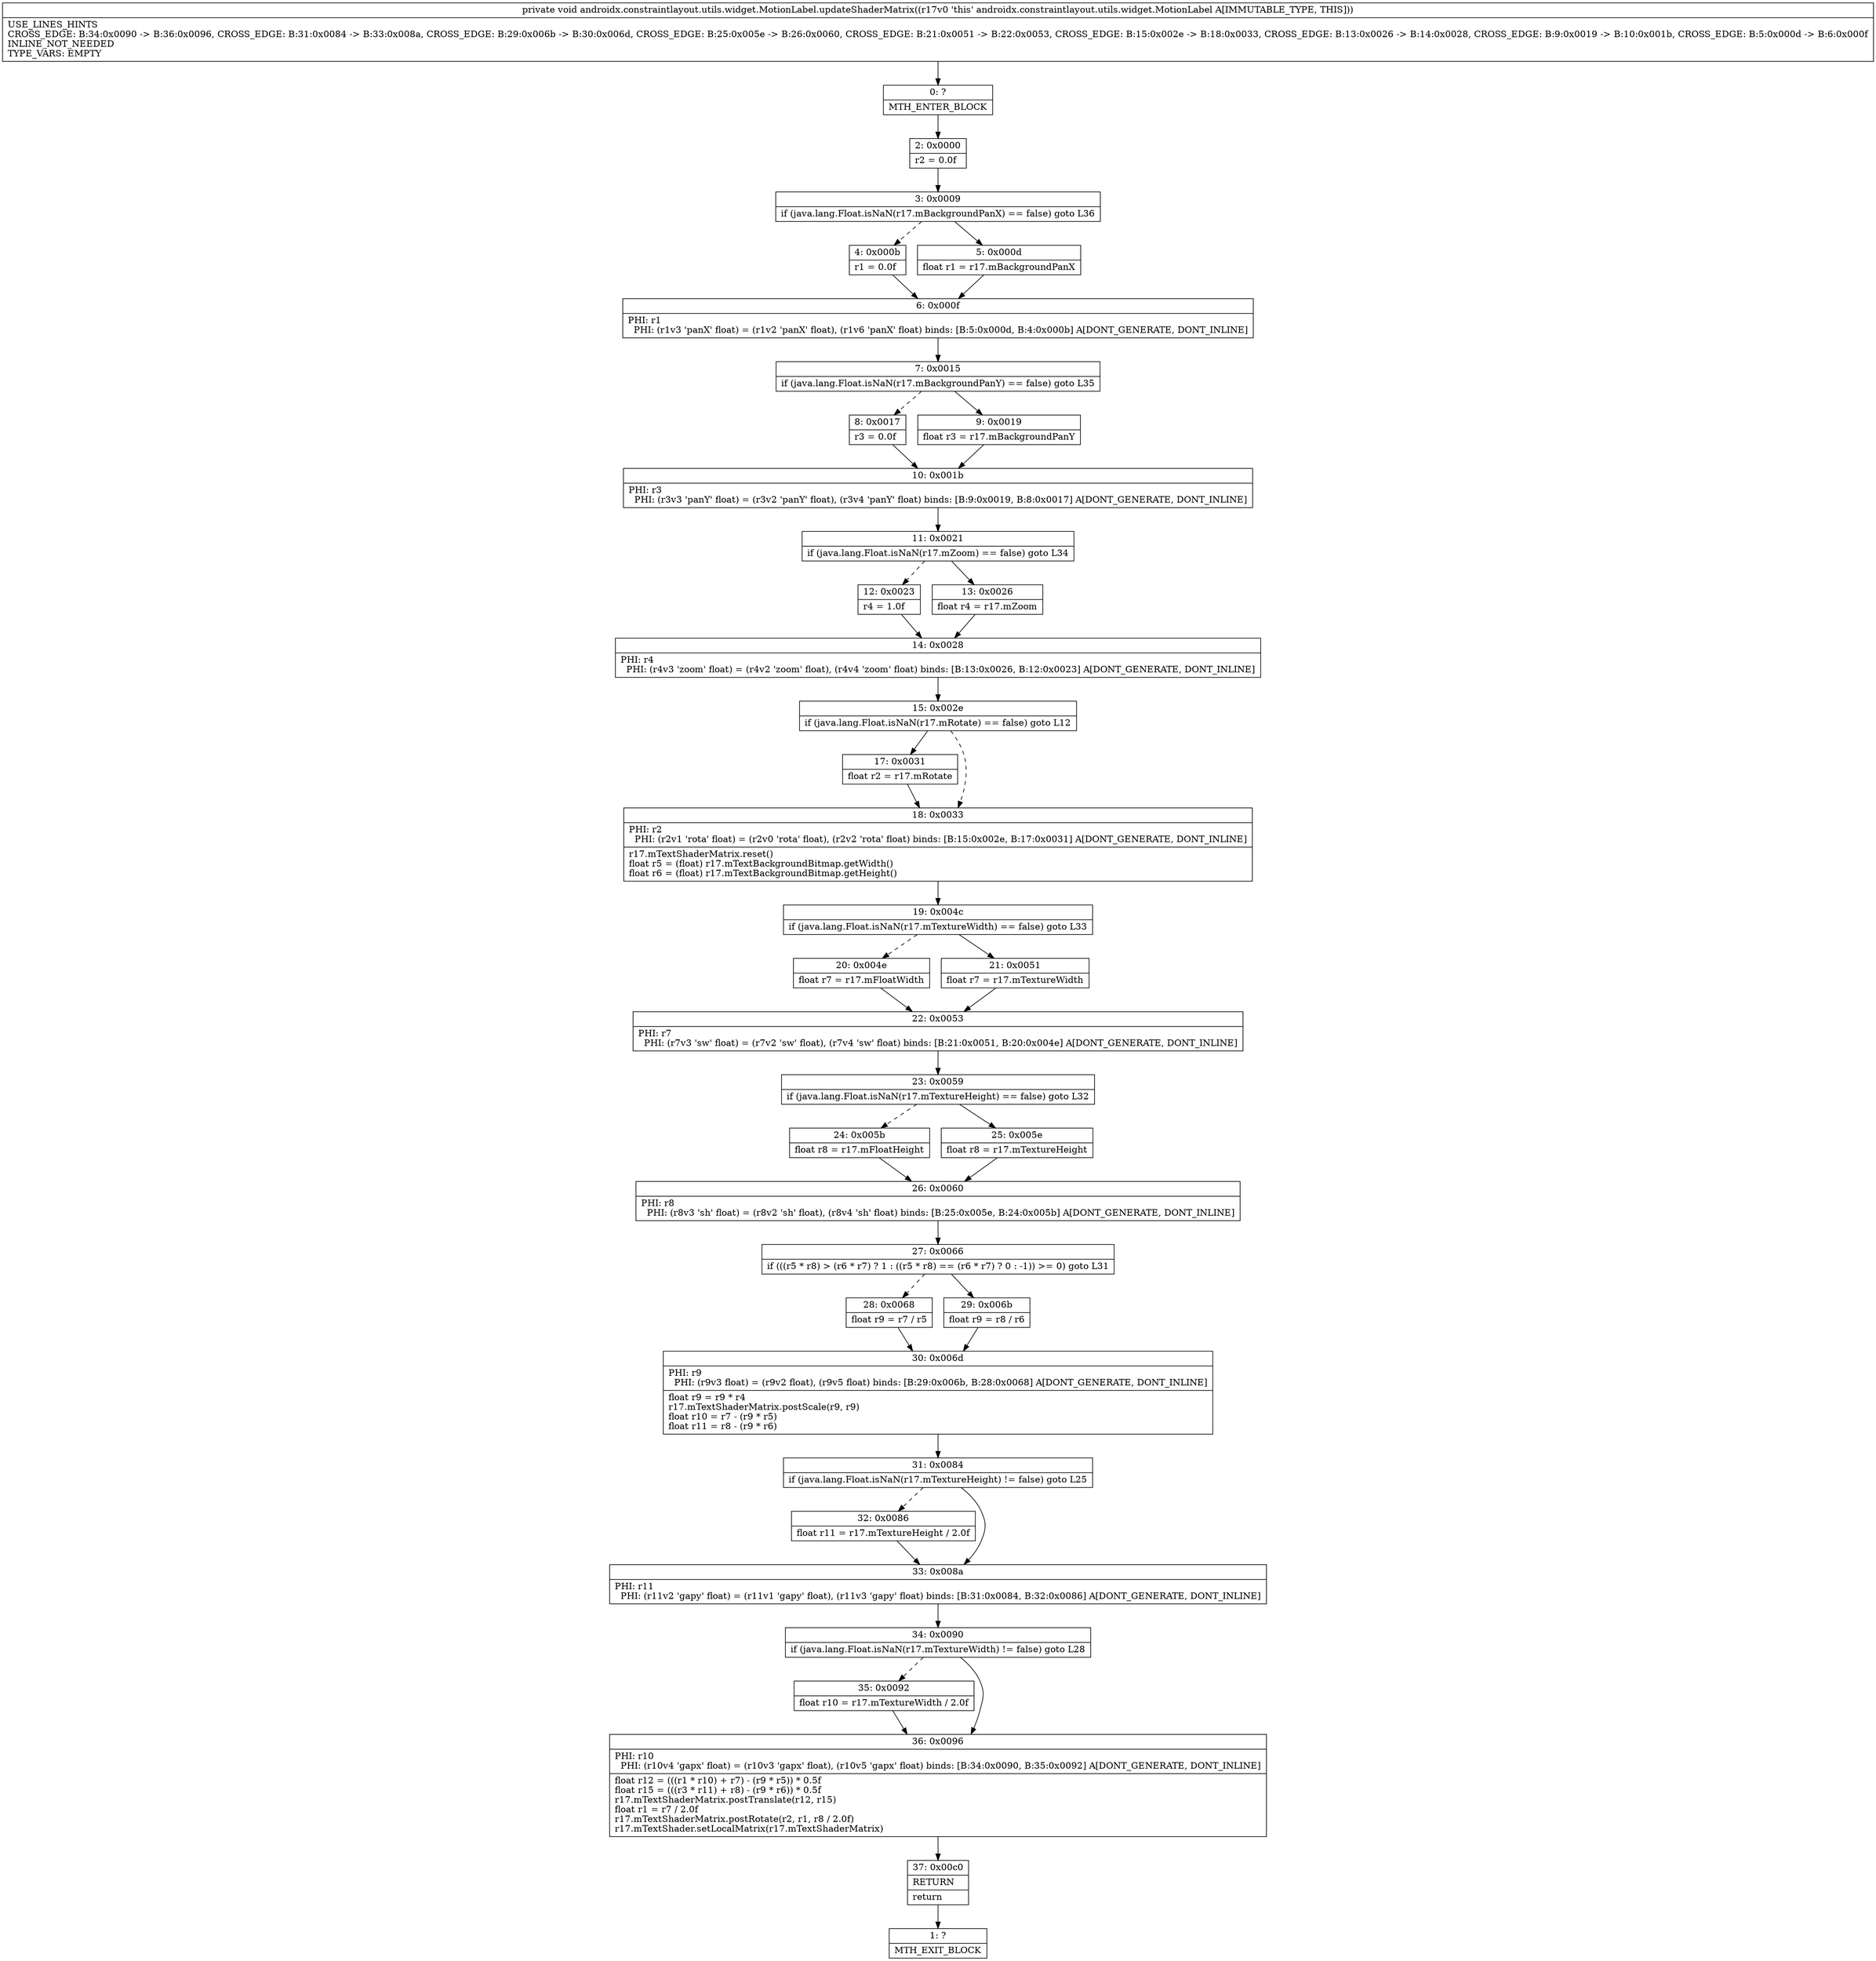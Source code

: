 digraph "CFG forandroidx.constraintlayout.utils.widget.MotionLabel.updateShaderMatrix()V" {
Node_0 [shape=record,label="{0\:\ ?|MTH_ENTER_BLOCK\l}"];
Node_2 [shape=record,label="{2\:\ 0x0000|r2 = 0.0f\l}"];
Node_3 [shape=record,label="{3\:\ 0x0009|if (java.lang.Float.isNaN(r17.mBackgroundPanX) == false) goto L36\l}"];
Node_4 [shape=record,label="{4\:\ 0x000b|r1 = 0.0f\l}"];
Node_6 [shape=record,label="{6\:\ 0x000f|PHI: r1 \l  PHI: (r1v3 'panX' float) = (r1v2 'panX' float), (r1v6 'panX' float) binds: [B:5:0x000d, B:4:0x000b] A[DONT_GENERATE, DONT_INLINE]\l}"];
Node_7 [shape=record,label="{7\:\ 0x0015|if (java.lang.Float.isNaN(r17.mBackgroundPanY) == false) goto L35\l}"];
Node_8 [shape=record,label="{8\:\ 0x0017|r3 = 0.0f\l}"];
Node_10 [shape=record,label="{10\:\ 0x001b|PHI: r3 \l  PHI: (r3v3 'panY' float) = (r3v2 'panY' float), (r3v4 'panY' float) binds: [B:9:0x0019, B:8:0x0017] A[DONT_GENERATE, DONT_INLINE]\l}"];
Node_11 [shape=record,label="{11\:\ 0x0021|if (java.lang.Float.isNaN(r17.mZoom) == false) goto L34\l}"];
Node_12 [shape=record,label="{12\:\ 0x0023|r4 = 1.0f\l}"];
Node_14 [shape=record,label="{14\:\ 0x0028|PHI: r4 \l  PHI: (r4v3 'zoom' float) = (r4v2 'zoom' float), (r4v4 'zoom' float) binds: [B:13:0x0026, B:12:0x0023] A[DONT_GENERATE, DONT_INLINE]\l}"];
Node_15 [shape=record,label="{15\:\ 0x002e|if (java.lang.Float.isNaN(r17.mRotate) == false) goto L12\l}"];
Node_17 [shape=record,label="{17\:\ 0x0031|float r2 = r17.mRotate\l}"];
Node_18 [shape=record,label="{18\:\ 0x0033|PHI: r2 \l  PHI: (r2v1 'rota' float) = (r2v0 'rota' float), (r2v2 'rota' float) binds: [B:15:0x002e, B:17:0x0031] A[DONT_GENERATE, DONT_INLINE]\l|r17.mTextShaderMatrix.reset()\lfloat r5 = (float) r17.mTextBackgroundBitmap.getWidth()\lfloat r6 = (float) r17.mTextBackgroundBitmap.getHeight()\l}"];
Node_19 [shape=record,label="{19\:\ 0x004c|if (java.lang.Float.isNaN(r17.mTextureWidth) == false) goto L33\l}"];
Node_20 [shape=record,label="{20\:\ 0x004e|float r7 = r17.mFloatWidth\l}"];
Node_22 [shape=record,label="{22\:\ 0x0053|PHI: r7 \l  PHI: (r7v3 'sw' float) = (r7v2 'sw' float), (r7v4 'sw' float) binds: [B:21:0x0051, B:20:0x004e] A[DONT_GENERATE, DONT_INLINE]\l}"];
Node_23 [shape=record,label="{23\:\ 0x0059|if (java.lang.Float.isNaN(r17.mTextureHeight) == false) goto L32\l}"];
Node_24 [shape=record,label="{24\:\ 0x005b|float r8 = r17.mFloatHeight\l}"];
Node_26 [shape=record,label="{26\:\ 0x0060|PHI: r8 \l  PHI: (r8v3 'sh' float) = (r8v2 'sh' float), (r8v4 'sh' float) binds: [B:25:0x005e, B:24:0x005b] A[DONT_GENERATE, DONT_INLINE]\l}"];
Node_27 [shape=record,label="{27\:\ 0x0066|if (((r5 * r8) \> (r6 * r7) ? 1 : ((r5 * r8) == (r6 * r7) ? 0 : \-1)) \>= 0) goto L31\l}"];
Node_28 [shape=record,label="{28\:\ 0x0068|float r9 = r7 \/ r5\l}"];
Node_30 [shape=record,label="{30\:\ 0x006d|PHI: r9 \l  PHI: (r9v3 float) = (r9v2 float), (r9v5 float) binds: [B:29:0x006b, B:28:0x0068] A[DONT_GENERATE, DONT_INLINE]\l|float r9 = r9 * r4\lr17.mTextShaderMatrix.postScale(r9, r9)\lfloat r10 = r7 \- (r9 * r5)\lfloat r11 = r8 \- (r9 * r6)\l}"];
Node_31 [shape=record,label="{31\:\ 0x0084|if (java.lang.Float.isNaN(r17.mTextureHeight) != false) goto L25\l}"];
Node_32 [shape=record,label="{32\:\ 0x0086|float r11 = r17.mTextureHeight \/ 2.0f\l}"];
Node_33 [shape=record,label="{33\:\ 0x008a|PHI: r11 \l  PHI: (r11v2 'gapy' float) = (r11v1 'gapy' float), (r11v3 'gapy' float) binds: [B:31:0x0084, B:32:0x0086] A[DONT_GENERATE, DONT_INLINE]\l}"];
Node_34 [shape=record,label="{34\:\ 0x0090|if (java.lang.Float.isNaN(r17.mTextureWidth) != false) goto L28\l}"];
Node_35 [shape=record,label="{35\:\ 0x0092|float r10 = r17.mTextureWidth \/ 2.0f\l}"];
Node_36 [shape=record,label="{36\:\ 0x0096|PHI: r10 \l  PHI: (r10v4 'gapx' float) = (r10v3 'gapx' float), (r10v5 'gapx' float) binds: [B:34:0x0090, B:35:0x0092] A[DONT_GENERATE, DONT_INLINE]\l|float r12 = (((r1 * r10) + r7) \- (r9 * r5)) * 0.5f\lfloat r15 = (((r3 * r11) + r8) \- (r9 * r6)) * 0.5f\lr17.mTextShaderMatrix.postTranslate(r12, r15)\lfloat r1 = r7 \/ 2.0f\lr17.mTextShaderMatrix.postRotate(r2, r1, r8 \/ 2.0f)\lr17.mTextShader.setLocalMatrix(r17.mTextShaderMatrix)\l}"];
Node_37 [shape=record,label="{37\:\ 0x00c0|RETURN\l|return\l}"];
Node_1 [shape=record,label="{1\:\ ?|MTH_EXIT_BLOCK\l}"];
Node_29 [shape=record,label="{29\:\ 0x006b|float r9 = r8 \/ r6\l}"];
Node_25 [shape=record,label="{25\:\ 0x005e|float r8 = r17.mTextureHeight\l}"];
Node_21 [shape=record,label="{21\:\ 0x0051|float r7 = r17.mTextureWidth\l}"];
Node_13 [shape=record,label="{13\:\ 0x0026|float r4 = r17.mZoom\l}"];
Node_9 [shape=record,label="{9\:\ 0x0019|float r3 = r17.mBackgroundPanY\l}"];
Node_5 [shape=record,label="{5\:\ 0x000d|float r1 = r17.mBackgroundPanX\l}"];
MethodNode[shape=record,label="{private void androidx.constraintlayout.utils.widget.MotionLabel.updateShaderMatrix((r17v0 'this' androidx.constraintlayout.utils.widget.MotionLabel A[IMMUTABLE_TYPE, THIS]))  | USE_LINES_HINTS\lCROSS_EDGE: B:34:0x0090 \-\> B:36:0x0096, CROSS_EDGE: B:31:0x0084 \-\> B:33:0x008a, CROSS_EDGE: B:29:0x006b \-\> B:30:0x006d, CROSS_EDGE: B:25:0x005e \-\> B:26:0x0060, CROSS_EDGE: B:21:0x0051 \-\> B:22:0x0053, CROSS_EDGE: B:15:0x002e \-\> B:18:0x0033, CROSS_EDGE: B:13:0x0026 \-\> B:14:0x0028, CROSS_EDGE: B:9:0x0019 \-\> B:10:0x001b, CROSS_EDGE: B:5:0x000d \-\> B:6:0x000f\lINLINE_NOT_NEEDED\lTYPE_VARS: EMPTY\l}"];
MethodNode -> Node_0;Node_0 -> Node_2;
Node_2 -> Node_3;
Node_3 -> Node_4[style=dashed];
Node_3 -> Node_5;
Node_4 -> Node_6;
Node_6 -> Node_7;
Node_7 -> Node_8[style=dashed];
Node_7 -> Node_9;
Node_8 -> Node_10;
Node_10 -> Node_11;
Node_11 -> Node_12[style=dashed];
Node_11 -> Node_13;
Node_12 -> Node_14;
Node_14 -> Node_15;
Node_15 -> Node_17;
Node_15 -> Node_18[style=dashed];
Node_17 -> Node_18;
Node_18 -> Node_19;
Node_19 -> Node_20[style=dashed];
Node_19 -> Node_21;
Node_20 -> Node_22;
Node_22 -> Node_23;
Node_23 -> Node_24[style=dashed];
Node_23 -> Node_25;
Node_24 -> Node_26;
Node_26 -> Node_27;
Node_27 -> Node_28[style=dashed];
Node_27 -> Node_29;
Node_28 -> Node_30;
Node_30 -> Node_31;
Node_31 -> Node_32[style=dashed];
Node_31 -> Node_33;
Node_32 -> Node_33;
Node_33 -> Node_34;
Node_34 -> Node_35[style=dashed];
Node_34 -> Node_36;
Node_35 -> Node_36;
Node_36 -> Node_37;
Node_37 -> Node_1;
Node_29 -> Node_30;
Node_25 -> Node_26;
Node_21 -> Node_22;
Node_13 -> Node_14;
Node_9 -> Node_10;
Node_5 -> Node_6;
}

